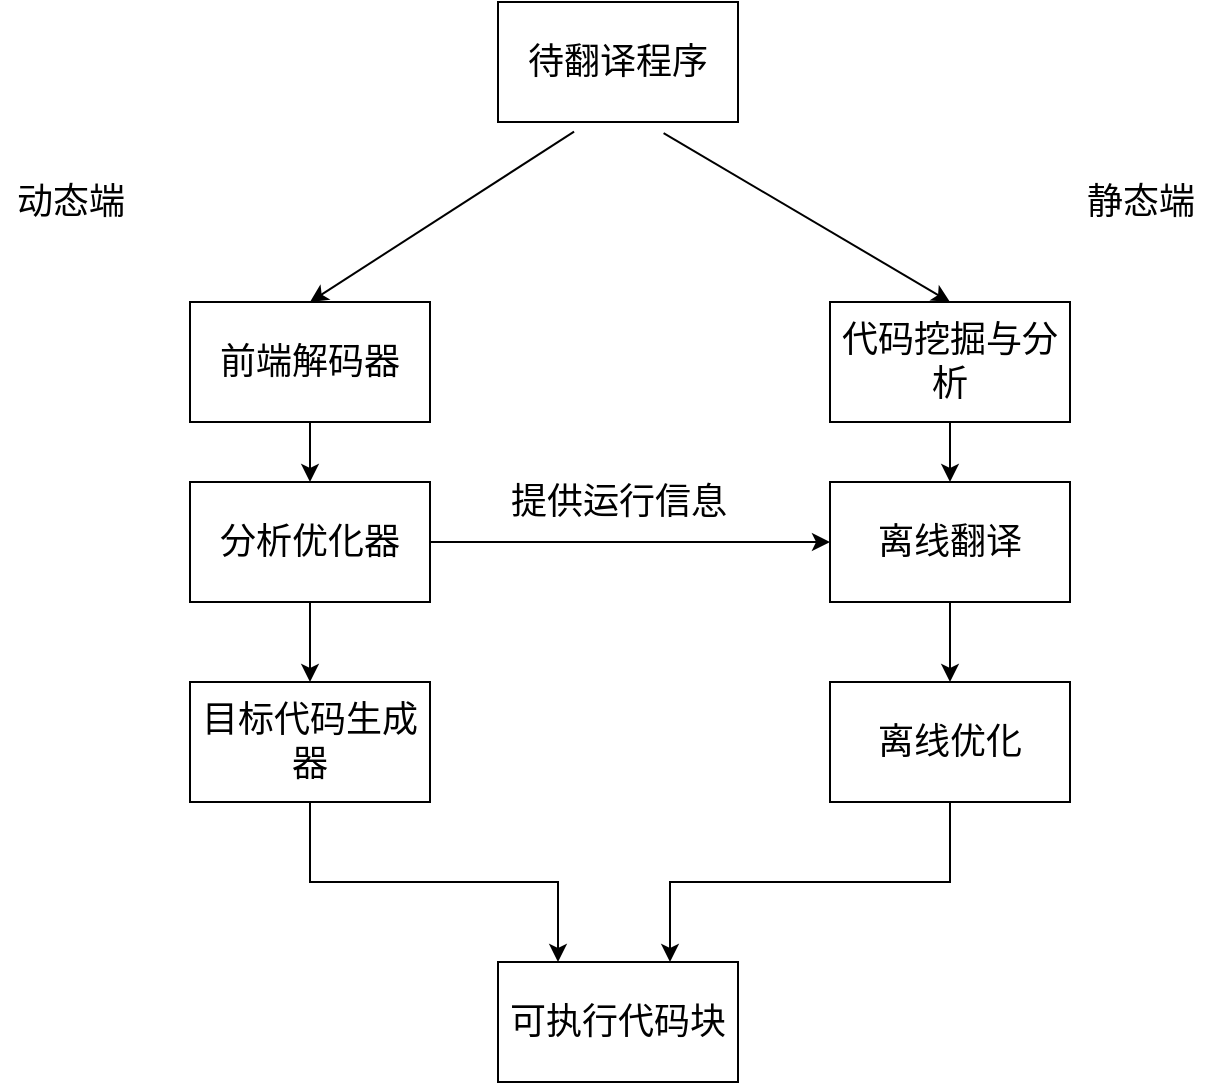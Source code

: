 <mxfile version="16.6.4" type="github"><diagram id="NpSS3vloMxZwv2ASxGbb" name="Page-1"><mxGraphModel dx="1490" dy="1660" grid="1" gridSize="10" guides="1" tooltips="1" connect="1" arrows="1" fold="1" page="1" pageScale="1" pageWidth="827" pageHeight="1169" math="0" shadow="0"><root><mxCell id="0"/><mxCell id="1" parent="0"/><mxCell id="AaH4puz1n41C6Irxempw-41" value="前端解码器" style="whiteSpace=wrap;html=1;fontSize=18;" vertex="1" parent="1"><mxGeometry x="200" y="30" width="120" height="60" as="geometry"/></mxCell><mxCell id="AaH4puz1n41C6Irxempw-42" value="" style="endArrow=classic;html=1;rounded=0;fontSize=18;exitX=0.5;exitY=1;exitDx=0;exitDy=0;" edge="1" parent="1" source="AaH4puz1n41C6Irxempw-41" target="AaH4puz1n41C6Irxempw-43"><mxGeometry width="50" height="50" relative="1" as="geometry"><mxPoint x="350" y="240" as="sourcePoint"/><mxPoint x="260" y="140" as="targetPoint"/></mxGeometry></mxCell><mxCell id="AaH4puz1n41C6Irxempw-43" value="分析优化器" style="rounded=0;whiteSpace=wrap;html=1;fontSize=18;" vertex="1" parent="1"><mxGeometry x="200" y="120" width="120" height="60" as="geometry"/></mxCell><mxCell id="AaH4puz1n41C6Irxempw-44" value="" style="endArrow=classic;html=1;rounded=0;fontSize=18;exitX=0.5;exitY=1;exitDx=0;exitDy=0;" edge="1" parent="1" source="AaH4puz1n41C6Irxempw-43" target="AaH4puz1n41C6Irxempw-45"><mxGeometry width="50" height="50" relative="1" as="geometry"><mxPoint x="350" y="200" as="sourcePoint"/><mxPoint x="260" y="240" as="targetPoint"/></mxGeometry></mxCell><mxCell id="AaH4puz1n41C6Irxempw-45" value="目标代码生成器" style="rounded=0;whiteSpace=wrap;html=1;fontSize=18;" vertex="1" parent="1"><mxGeometry x="200" y="220" width="120" height="60" as="geometry"/></mxCell><mxCell id="AaH4puz1n41C6Irxempw-46" value="" style="endArrow=classic;html=1;rounded=0;fontSize=18;exitX=0.5;exitY=1;exitDx=0;exitDy=0;entryX=0.25;entryY=0;entryDx=0;entryDy=0;" edge="1" parent="1" source="AaH4puz1n41C6Irxempw-45" target="AaH4puz1n41C6Irxempw-54"><mxGeometry width="50" height="50" relative="1" as="geometry"><mxPoint x="660" y="190" as="sourcePoint"/><mxPoint x="400" y="360" as="targetPoint"/><Array as="points"><mxPoint x="260" y="320"/><mxPoint x="360" y="320"/><mxPoint x="384" y="320"/></Array></mxGeometry></mxCell><mxCell id="AaH4puz1n41C6Irxempw-49" value="" style="endArrow=classic;html=1;rounded=0;fontSize=18;exitX=1;exitY=0.5;exitDx=0;exitDy=0;entryX=0;entryY=0.5;entryDx=0;entryDy=0;" edge="1" parent="1" source="AaH4puz1n41C6Irxempw-43" target="AaH4puz1n41C6Irxempw-63"><mxGeometry width="50" height="50" relative="1" as="geometry"><mxPoint x="660" y="160" as="sourcePoint"/><mxPoint x="440" y="150" as="targetPoint"/><Array as="points"><mxPoint x="380" y="150"/></Array></mxGeometry></mxCell><mxCell id="AaH4puz1n41C6Irxempw-51" value="待翻译程序" style="rounded=0;whiteSpace=wrap;html=1;fontSize=18;" vertex="1" parent="1"><mxGeometry x="354" y="-120" width="120" height="60" as="geometry"/></mxCell><mxCell id="AaH4puz1n41C6Irxempw-53" value="提供运行信息" style="text;html=1;align=center;verticalAlign=middle;resizable=0;points=[];autosize=1;strokeColor=none;fillColor=none;fontSize=18;" vertex="1" parent="1"><mxGeometry x="354" y="115" width="120" height="30" as="geometry"/></mxCell><mxCell id="AaH4puz1n41C6Irxempw-54" value="可执行代码块" style="rounded=0;whiteSpace=wrap;html=1;fontSize=18;" vertex="1" parent="1"><mxGeometry x="354" y="360" width="120" height="60" as="geometry"/></mxCell><mxCell id="AaH4puz1n41C6Irxempw-55" value="" style="endArrow=classic;html=1;rounded=0;fontSize=18;exitX=0.5;exitY=1;exitDx=0;exitDy=0;" edge="1" parent="1" source="AaH4puz1n41C6Irxempw-64"><mxGeometry width="50" height="50" relative="1" as="geometry"><mxPoint x="500" y="180" as="sourcePoint"/><mxPoint x="440" y="360" as="targetPoint"/><Array as="points"><mxPoint x="580" y="320"/><mxPoint x="470" y="320"/><mxPoint x="440" y="320"/></Array></mxGeometry></mxCell><mxCell id="AaH4puz1n41C6Irxempw-56" value="" style="endArrow=classic;html=1;rounded=0;fontSize=18;exitX=0.317;exitY=1.08;exitDx=0;exitDy=0;exitPerimeter=0;entryX=0.5;entryY=0;entryDx=0;entryDy=0;" edge="1" parent="1" source="AaH4puz1n41C6Irxempw-51" target="AaH4puz1n41C6Irxempw-41"><mxGeometry width="50" height="50" relative="1" as="geometry"><mxPoint x="650" y="200" as="sourcePoint"/><mxPoint x="700" y="150" as="targetPoint"/></mxGeometry></mxCell><mxCell id="AaH4puz1n41C6Irxempw-57" value="" style="endArrow=classic;html=1;rounded=0;fontSize=18;exitX=0.69;exitY=1.093;exitDx=0;exitDy=0;exitPerimeter=0;entryX=0.5;entryY=0;entryDx=0;entryDy=0;" edge="1" parent="1" source="AaH4puz1n41C6Irxempw-51" target="AaH4puz1n41C6Irxempw-61"><mxGeometry width="50" height="50" relative="1" as="geometry"><mxPoint x="650" y="200" as="sourcePoint"/><mxPoint x="570" y="20" as="targetPoint"/></mxGeometry></mxCell><mxCell id="AaH4puz1n41C6Irxempw-58" value="动态端" style="text;html=1;align=center;verticalAlign=middle;resizable=0;points=[];autosize=1;strokeColor=none;fillColor=none;fontSize=18;" vertex="1" parent="1"><mxGeometry x="105" y="-35" width="70" height="30" as="geometry"/></mxCell><mxCell id="AaH4puz1n41C6Irxempw-59" value="静态端" style="text;html=1;align=center;verticalAlign=middle;resizable=0;points=[];autosize=1;strokeColor=none;fillColor=none;fontSize=18;" vertex="1" parent="1"><mxGeometry x="640" y="-35" width="70" height="30" as="geometry"/></mxCell><mxCell id="AaH4puz1n41C6Irxempw-60" value="" style="edgeStyle=orthogonalEdgeStyle;rounded=0;orthogonalLoop=1;jettySize=auto;html=1;" edge="1" parent="1" source="AaH4puz1n41C6Irxempw-61" target="AaH4puz1n41C6Irxempw-63"><mxGeometry relative="1" as="geometry"/></mxCell><mxCell id="AaH4puz1n41C6Irxempw-61" value="&lt;font style=&quot;font-size: 18px&quot;&gt;代码挖掘与分析&lt;/font&gt;" style="rounded=0;whiteSpace=wrap;html=1;" vertex="1" parent="1"><mxGeometry x="520" y="30" width="120" height="60" as="geometry"/></mxCell><mxCell id="AaH4puz1n41C6Irxempw-62" value="" style="edgeStyle=orthogonalEdgeStyle;rounded=0;orthogonalLoop=1;jettySize=auto;html=1;" edge="1" parent="1" source="AaH4puz1n41C6Irxempw-63" target="AaH4puz1n41C6Irxempw-64"><mxGeometry relative="1" as="geometry"/></mxCell><mxCell id="AaH4puz1n41C6Irxempw-63" value="&lt;font style=&quot;font-size: 18px&quot;&gt;离线翻译&lt;/font&gt;" style="rounded=0;whiteSpace=wrap;html=1;" vertex="1" parent="1"><mxGeometry x="520" y="120" width="120" height="60" as="geometry"/></mxCell><mxCell id="AaH4puz1n41C6Irxempw-64" value="&lt;font style=&quot;font-size: 18px&quot;&gt;离线优化&lt;/font&gt;" style="whiteSpace=wrap;html=1;" vertex="1" parent="1"><mxGeometry x="520" y="220" width="120" height="60" as="geometry"/></mxCell></root></mxGraphModel></diagram></mxfile>